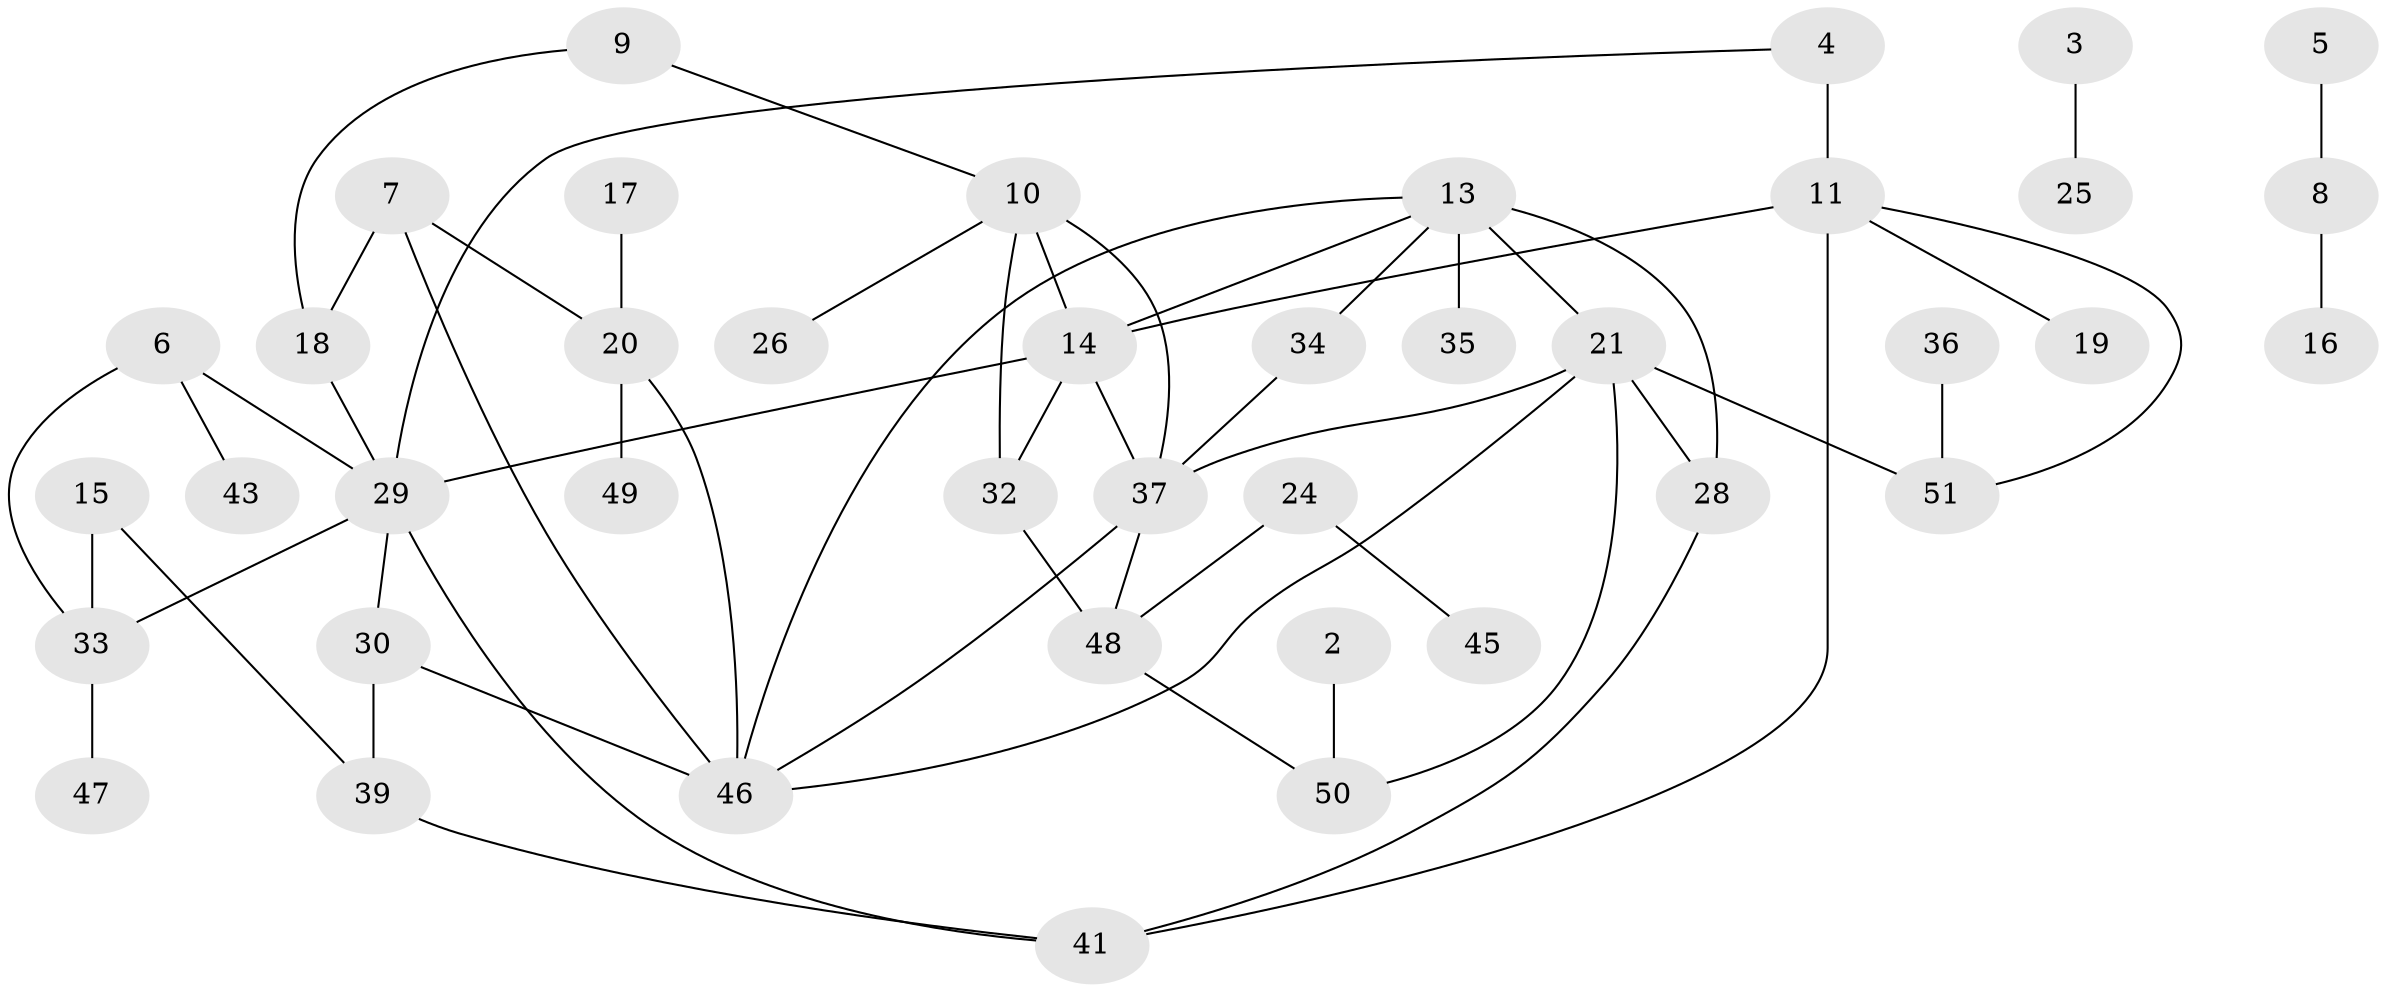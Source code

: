 // original degree distribution, {2: 0.24752475247524752, 3: 0.27722772277227725, 0: 0.07920792079207921, 1: 0.2376237623762376, 4: 0.09900990099009901, 5: 0.0594059405940594}
// Generated by graph-tools (version 1.1) at 2025/00/03/09/25 03:00:52]
// undirected, 41 vertices, 58 edges
graph export_dot {
graph [start="1"]
  node [color=gray90,style=filled];
  2;
  3;
  4;
  5;
  6;
  7;
  8;
  9;
  10;
  11;
  13;
  14;
  15;
  16;
  17;
  18;
  19;
  20;
  21;
  24;
  25;
  26;
  28;
  29;
  30;
  32;
  33;
  34;
  35;
  36;
  37;
  39;
  41;
  43;
  45;
  46;
  47;
  48;
  49;
  50;
  51;
  2 -- 50 [weight=1.0];
  3 -- 25 [weight=1.0];
  4 -- 11 [weight=2.0];
  4 -- 29 [weight=1.0];
  5 -- 8 [weight=1.0];
  6 -- 29 [weight=1.0];
  6 -- 33 [weight=1.0];
  6 -- 43 [weight=1.0];
  7 -- 18 [weight=1.0];
  7 -- 20 [weight=1.0];
  7 -- 46 [weight=1.0];
  8 -- 16 [weight=1.0];
  9 -- 10 [weight=1.0];
  9 -- 18 [weight=1.0];
  10 -- 14 [weight=2.0];
  10 -- 26 [weight=1.0];
  10 -- 32 [weight=1.0];
  10 -- 37 [weight=1.0];
  11 -- 14 [weight=1.0];
  11 -- 19 [weight=1.0];
  11 -- 41 [weight=1.0];
  11 -- 51 [weight=1.0];
  13 -- 14 [weight=1.0];
  13 -- 21 [weight=1.0];
  13 -- 28 [weight=2.0];
  13 -- 34 [weight=1.0];
  13 -- 35 [weight=1.0];
  13 -- 46 [weight=1.0];
  14 -- 29 [weight=1.0];
  14 -- 32 [weight=1.0];
  14 -- 37 [weight=1.0];
  15 -- 33 [weight=1.0];
  15 -- 39 [weight=1.0];
  17 -- 20 [weight=1.0];
  18 -- 29 [weight=1.0];
  20 -- 46 [weight=1.0];
  20 -- 49 [weight=1.0];
  21 -- 28 [weight=1.0];
  21 -- 37 [weight=1.0];
  21 -- 46 [weight=1.0];
  21 -- 50 [weight=1.0];
  21 -- 51 [weight=1.0];
  24 -- 45 [weight=1.0];
  24 -- 48 [weight=1.0];
  28 -- 41 [weight=1.0];
  29 -- 30 [weight=1.0];
  29 -- 33 [weight=1.0];
  29 -- 41 [weight=1.0];
  30 -- 39 [weight=1.0];
  30 -- 46 [weight=2.0];
  32 -- 48 [weight=1.0];
  33 -- 47 [weight=1.0];
  34 -- 37 [weight=1.0];
  36 -- 51 [weight=1.0];
  37 -- 46 [weight=1.0];
  37 -- 48 [weight=1.0];
  39 -- 41 [weight=1.0];
  48 -- 50 [weight=1.0];
}
